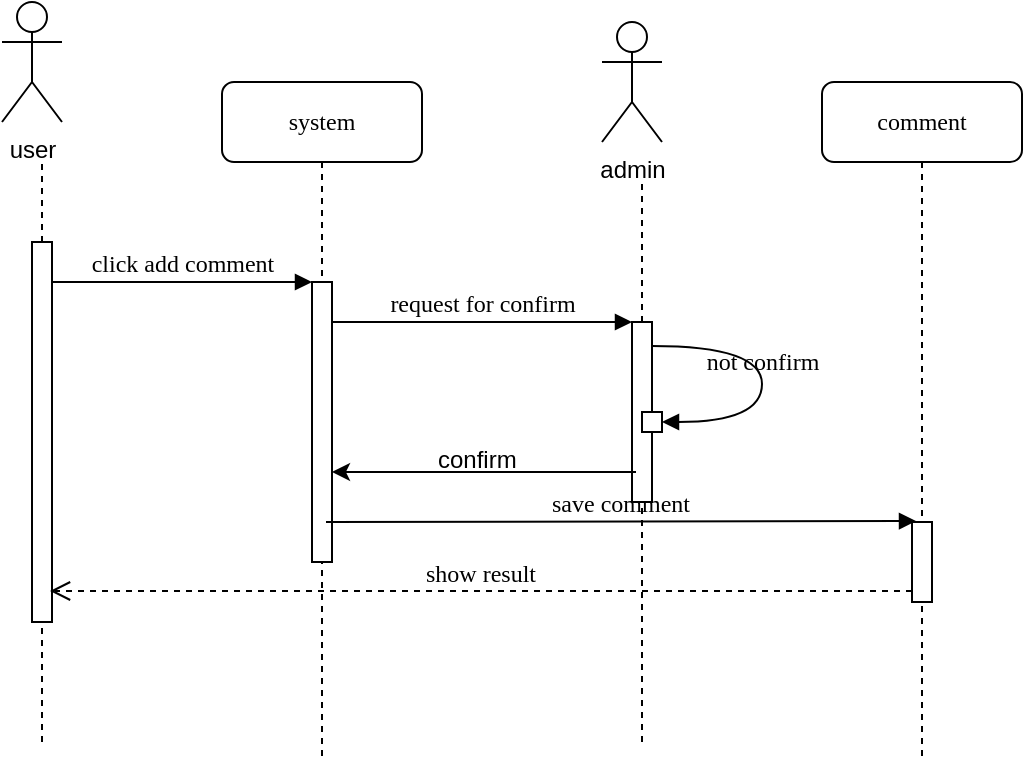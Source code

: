<mxfile version="10.6.7" type="github"><diagram name="Page-1" id="13e1069c-82ec-6db2-03f1-153e76fe0fe0"><mxGraphModel dx="1080" dy="494" grid="1" gridSize="10" guides="1" tooltips="1" connect="1" arrows="1" fold="1" page="1" pageScale="1" pageWidth="1100" pageHeight="850" background="#ffffff" math="0" shadow="0"><root><mxCell id="0"/><mxCell id="1" parent="0"/><mxCell id="7baba1c4bc27f4b0-2" value="system" style="shape=umlLifeline;perimeter=lifelinePerimeter;whiteSpace=wrap;html=1;container=1;collapsible=0;recursiveResize=0;outlineConnect=0;rounded=1;shadow=0;comic=0;labelBackgroundColor=none;strokeColor=#000000;strokeWidth=1;fillColor=#FFFFFF;fontFamily=Verdana;fontSize=12;fontColor=#000000;align=center;" parent="1" vertex="1"><mxGeometry x="240" y="80" width="100" height="340" as="geometry"/></mxCell><mxCell id="7baba1c4bc27f4b0-10" value="" style="html=1;points=[];perimeter=orthogonalPerimeter;rounded=0;shadow=0;comic=0;labelBackgroundColor=none;strokeColor=#000000;strokeWidth=1;fillColor=#FFFFFF;fontFamily=Verdana;fontSize=12;fontColor=#000000;align=center;" parent="7baba1c4bc27f4b0-2" vertex="1"><mxGeometry x="45" y="100" width="10" height="140" as="geometry"/></mxCell><mxCell id="7baba1c4bc27f4b0-4" value="comment" style="shape=umlLifeline;perimeter=lifelinePerimeter;whiteSpace=wrap;html=1;container=1;collapsible=0;recursiveResize=0;outlineConnect=0;rounded=1;shadow=0;comic=0;labelBackgroundColor=none;strokeColor=#000000;strokeWidth=1;fillColor=#FFFFFF;fontFamily=Verdana;fontSize=12;fontColor=#000000;align=center;" parent="1" vertex="1"><mxGeometry x="540" y="80" width="100" height="340" as="geometry"/></mxCell><mxCell id="7baba1c4bc27f4b0-16" value="" style="html=1;points=[];perimeter=orthogonalPerimeter;rounded=0;shadow=0;comic=0;labelBackgroundColor=none;strokeColor=#000000;strokeWidth=1;fillColor=#FFFFFF;fontFamily=Verdana;fontSize=12;fontColor=#000000;align=center;" parent="1" vertex="1"><mxGeometry x="585" y="300" width="10" height="40" as="geometry"/></mxCell><mxCell id="7baba1c4bc27f4b0-11" value="click add comment" style="html=1;verticalAlign=bottom;endArrow=block;entryX=0;entryY=0;labelBackgroundColor=none;fontFamily=Verdana;fontSize=12;edgeStyle=elbowEdgeStyle;elbow=vertical;" parent="1" target="7baba1c4bc27f4b0-10" edge="1"><mxGeometry relative="1" as="geometry"><mxPoint x="155" y="180" as="sourcePoint"/></mxGeometry></mxCell><mxCell id="7baba1c4bc27f4b0-14" value="request for confirm" style="html=1;verticalAlign=bottom;endArrow=block;entryX=0;entryY=0;labelBackgroundColor=none;fontFamily=Verdana;fontSize=12;edgeStyle=elbowEdgeStyle;elbow=vertical;" parent="1" source="7baba1c4bc27f4b0-10" edge="1"><mxGeometry relative="1" as="geometry"><mxPoint x="370" y="200" as="sourcePoint"/><mxPoint x="445" y="200" as="targetPoint"/></mxGeometry></mxCell><mxCell id="ZCaB57yEorL9bCzSX_ot-1" value="" style="endArrow=none;dashed=1;html=1;" edge="1" parent="1" source="ZCaB57yEorL9bCzSX_ot-5"><mxGeometry width="50" height="50" relative="1" as="geometry"><mxPoint x="150" y="561" as="sourcePoint"/><mxPoint x="150" y="120" as="targetPoint"/></mxGeometry></mxCell><mxCell id="ZCaB57yEorL9bCzSX_ot-2" value="" style="endArrow=none;dashed=1;html=1;" edge="1" parent="1" source="ZCaB57yEorL9bCzSX_ot-7"><mxGeometry width="50" height="50" relative="1" as="geometry"><mxPoint x="450" y="560" as="sourcePoint"/><mxPoint x="450" y="119" as="targetPoint"/></mxGeometry></mxCell><mxCell id="ZCaB57yEorL9bCzSX_ot-3" value="user" style="shape=umlActor;verticalLabelPosition=bottom;labelBackgroundColor=#ffffff;verticalAlign=top;html=1;outlineConnect=0;" vertex="1" parent="1"><mxGeometry x="130" y="40" width="30" height="60" as="geometry"/></mxCell><mxCell id="ZCaB57yEorL9bCzSX_ot-4" value="admin" style="shape=umlActor;verticalLabelPosition=bottom;labelBackgroundColor=#ffffff;verticalAlign=top;html=1;outlineConnect=0;" vertex="1" parent="1"><mxGeometry x="430" y="50" width="30" height="60" as="geometry"/></mxCell><mxCell id="ZCaB57yEorL9bCzSX_ot-5" value="" style="html=1;points=[];perimeter=orthogonalPerimeter;rounded=0;shadow=0;comic=0;labelBackgroundColor=none;strokeColor=#000000;strokeWidth=1;fillColor=#FFFFFF;fontFamily=Verdana;fontSize=12;fontColor=#000000;align=center;" vertex="1" parent="1"><mxGeometry x="145" y="160" width="10" height="190" as="geometry"/></mxCell><mxCell id="ZCaB57yEorL9bCzSX_ot-6" value="" style="endArrow=none;dashed=1;html=1;" edge="1" parent="1" target="ZCaB57yEorL9bCzSX_ot-5"><mxGeometry width="50" height="50" relative="1" as="geometry"><mxPoint x="150" y="410" as="sourcePoint"/><mxPoint x="150" y="120" as="targetPoint"/></mxGeometry></mxCell><mxCell id="ZCaB57yEorL9bCzSX_ot-7" value="" style="html=1;points=[];perimeter=orthogonalPerimeter;rounded=0;shadow=0;comic=0;labelBackgroundColor=none;strokeColor=#000000;strokeWidth=1;fillColor=#FFFFFF;fontFamily=Verdana;fontSize=12;fontColor=#000000;align=center;" vertex="1" parent="1"><mxGeometry x="445" y="200" width="10" height="90" as="geometry"/></mxCell><mxCell id="ZCaB57yEorL9bCzSX_ot-8" value="" style="endArrow=none;dashed=1;html=1;" edge="1" parent="1" target="ZCaB57yEorL9bCzSX_ot-7"><mxGeometry width="50" height="50" relative="1" as="geometry"><mxPoint x="450" y="410" as="sourcePoint"/><mxPoint x="450" y="119" as="targetPoint"/></mxGeometry></mxCell><mxCell id="ZCaB57yEorL9bCzSX_ot-9" value="not confirm" style="html=1;verticalAlign=bottom;endArrow=block;labelBackgroundColor=none;fontFamily=Verdana;fontSize=12;elbow=vertical;edgeStyle=orthogonalEdgeStyle;curved=1;entryX=1;entryY=0.286;entryPerimeter=0;exitX=1.038;exitY=0.345;exitPerimeter=0;" edge="1" parent="1"><mxGeometry relative="1" as="geometry"><mxPoint x="455" y="212" as="sourcePoint"/><mxPoint x="460" y="250" as="targetPoint"/><Array as="points"><mxPoint x="510" y="212"/><mxPoint x="510" y="250"/></Array></mxGeometry></mxCell><mxCell id="ZCaB57yEorL9bCzSX_ot-10" value="" style="whiteSpace=wrap;html=1;aspect=fixed;" vertex="1" parent="1"><mxGeometry x="450" y="245" width="10" height="10" as="geometry"/></mxCell><mxCell id="ZCaB57yEorL9bCzSX_ot-11" value="" style="endArrow=classic;html=1;exitX=0.2;exitY=0.429;exitDx=0;exitDy=0;exitPerimeter=0;" edge="1" parent="1"><mxGeometry width="50" height="50" relative="1" as="geometry"><mxPoint x="447" y="275" as="sourcePoint"/><mxPoint x="295" y="275" as="targetPoint"/></mxGeometry></mxCell><mxCell id="ZCaB57yEorL9bCzSX_ot-12" value="confirm&amp;nbsp;" style="text;html=1;resizable=0;points=[];autosize=1;align=left;verticalAlign=top;spacingTop=-4;" vertex="1" parent="1"><mxGeometry x="346" y="259" width="60" height="20" as="geometry"/></mxCell><mxCell id="ZCaB57yEorL9bCzSX_ot-13" value="save comment" style="html=1;verticalAlign=bottom;endArrow=block;entryX=0;entryY=0;labelBackgroundColor=none;fontFamily=Verdana;fontSize=12;" edge="1" parent="1"><mxGeometry relative="1" as="geometry"><mxPoint x="292" y="300" as="sourcePoint"/><mxPoint x="587" y="299.5" as="targetPoint"/></mxGeometry></mxCell><mxCell id="ZCaB57yEorL9bCzSX_ot-14" value="show result" style="html=1;verticalAlign=bottom;endArrow=open;dashed=1;endSize=8;labelBackgroundColor=none;fontFamily=Verdana;fontSize=12;edgeStyle=elbowEdgeStyle;elbow=vertical;" edge="1" parent="1"><mxGeometry relative="1" as="geometry"><mxPoint x="154" y="335" as="targetPoint"/><Array as="points"><mxPoint x="530" y="334.5"/><mxPoint x="560" y="334.5"/></Array><mxPoint x="585" y="334.5" as="sourcePoint"/></mxGeometry></mxCell></root></mxGraphModel></diagram></mxfile>